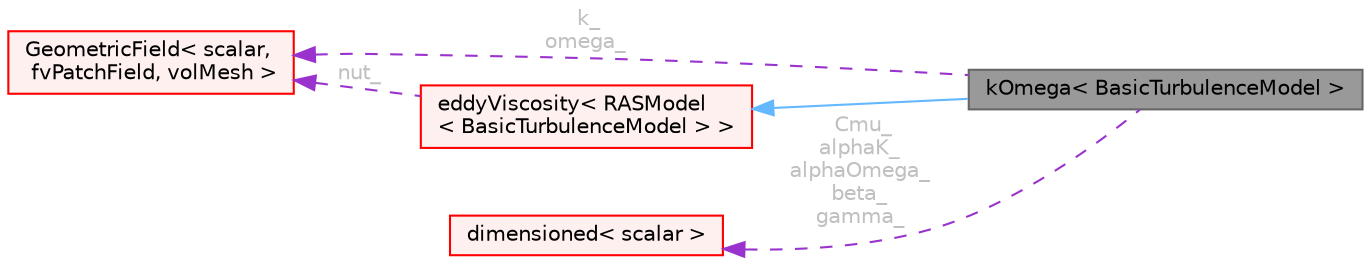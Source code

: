 digraph "kOmega&lt; BasicTurbulenceModel &gt;"
{
 // LATEX_PDF_SIZE
  bgcolor="transparent";
  edge [fontname=Helvetica,fontsize=10,labelfontname=Helvetica,labelfontsize=10];
  node [fontname=Helvetica,fontsize=10,shape=box,height=0.2,width=0.4];
  rankdir="LR";
  Node1 [id="Node000001",label="kOmega\< BasicTurbulenceModel \>",height=0.2,width=0.4,color="gray40", fillcolor="grey60", style="filled", fontcolor="black",tooltip="Standard high Reynolds-number k-omega turbulence model for incompressible and compressible flows."];
  Node2 -> Node1 [id="edge1_Node000001_Node000002",dir="back",color="steelblue1",style="solid",tooltip=" "];
  Node2 [id="Node000002",label="eddyViscosity\< RASModel\l\< BasicTurbulenceModel \> \>",height=0.2,width=0.4,color="red", fillcolor="#FFF0F0", style="filled",URL="$classFoam_1_1eddyViscosity.html",tooltip=" "];
  Node5 -> Node2 [id="edge2_Node000002_Node000005",dir="back",color="darkorchid3",style="dashed",tooltip=" ",label=" nut_",fontcolor="grey" ];
  Node5 [id="Node000005",label="GeometricField\< scalar,\l fvPatchField, volMesh \>",height=0.2,width=0.4,color="red", fillcolor="#FFF0F0", style="filled",URL="$classFoam_1_1GeometricField.html",tooltip=" "];
  Node23 -> Node1 [id="edge3_Node000001_Node000023",dir="back",color="darkorchid3",style="dashed",tooltip=" ",label=" Cmu_\nalphaK_\nalphaOmega_\nbeta_\ngamma_",fontcolor="grey" ];
  Node23 [id="Node000023",label="dimensioned\< scalar \>",height=0.2,width=0.4,color="red", fillcolor="#FFF0F0", style="filled",URL="$classFoam_1_1dimensioned.html",tooltip=" "];
  Node5 -> Node1 [id="edge4_Node000001_Node000005",dir="back",color="darkorchid3",style="dashed",tooltip=" ",label=" k_\nomega_",fontcolor="grey" ];
}
